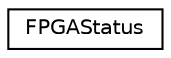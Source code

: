 digraph "Graphical Class Hierarchy"
{
  edge [fontname="Helvetica",fontsize="10",labelfontname="Helvetica",labelfontsize="10"];
  node [fontname="Helvetica",fontsize="10",shape=record];
  rankdir="LR";
  Node0 [label="FPGAStatus",height=0.2,width=0.4,color="black", fillcolor="white", style="filled",URL="$struct_f_p_g_a_status.html"];
}
